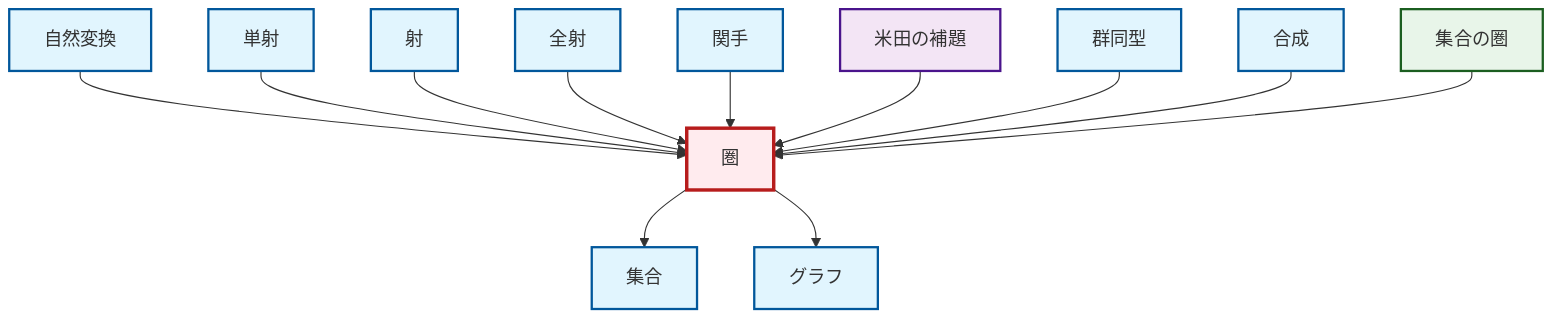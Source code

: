 graph TD
    classDef definition fill:#e1f5fe,stroke:#01579b,stroke-width:2px
    classDef theorem fill:#f3e5f5,stroke:#4a148c,stroke-width:2px
    classDef axiom fill:#fff3e0,stroke:#e65100,stroke-width:2px
    classDef example fill:#e8f5e9,stroke:#1b5e20,stroke-width:2px
    classDef current fill:#ffebee,stroke:#b71c1c,stroke-width:3px
    def-functor["関手"]:::definition
    thm-yoneda["米田の補題"]:::theorem
    def-morphism["射"]:::definition
    def-graph["グラフ"]:::definition
    ex-set-category["集合の圏"]:::example
    def-natural-transformation["自然変換"]:::definition
    def-set["集合"]:::definition
    def-epimorphism["全射"]:::definition
    def-category["圏"]:::definition
    def-monomorphism["単射"]:::definition
    def-composition["合成"]:::definition
    def-isomorphism["群同型"]:::definition
    def-natural-transformation --> def-category
    def-monomorphism --> def-category
    def-morphism --> def-category
    def-epimorphism --> def-category
    def-category --> def-set
    def-functor --> def-category
    thm-yoneda --> def-category
    def-category --> def-graph
    def-isomorphism --> def-category
    def-composition --> def-category
    ex-set-category --> def-category
    class def-category current